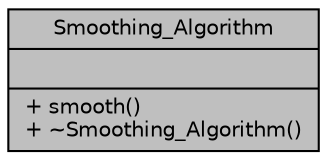 digraph "Smoothing_Algorithm"
{
 // INTERACTIVE_SVG=YES
 // LATEX_PDF_SIZE
  edge [fontname="Helvetica",fontsize="10",labelfontname="Helvetica",labelfontsize="10"];
  node [fontname="Helvetica",fontsize="10",shape=record];
  Node2 [label="{Smoothing_Algorithm\n||+ smooth()\l+ ~Smoothing_Algorithm()\l}",height=0.2,width=0.4,color="black", fillcolor="grey75", style="filled", fontcolor="black",tooltip=" "];
}
